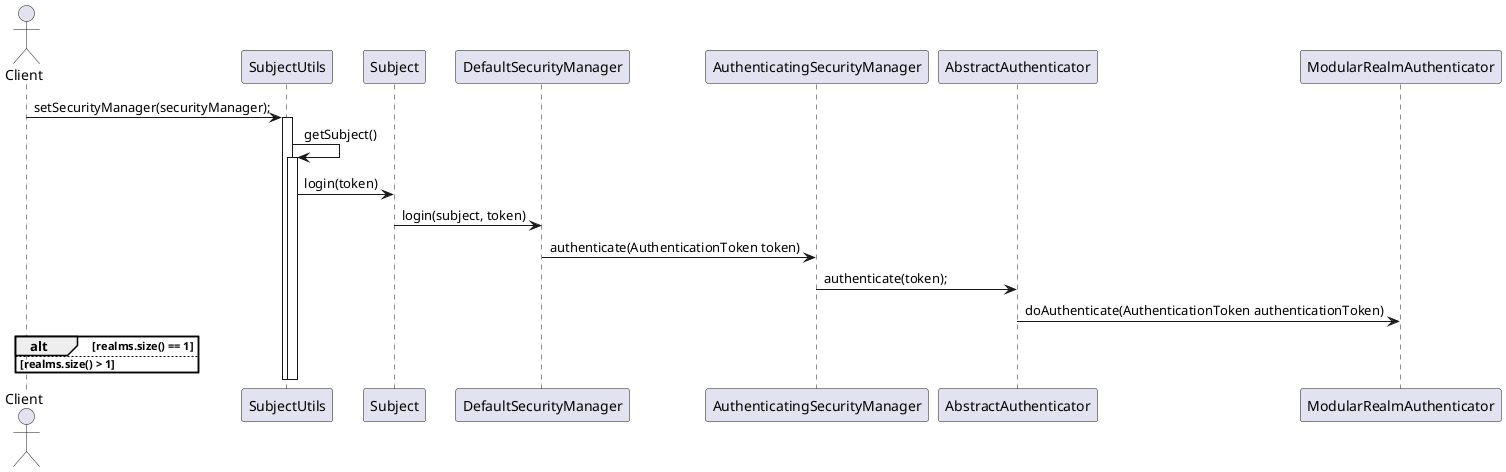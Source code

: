 @startuml
actor Client

Client -> SubjectUtils: setSecurityManager(securityManager);
activate SubjectUtils
    SubjectUtils -> SubjectUtils: getSubject()
    activate SubjectUtils
        SubjectUtils -> Subject: login(token)
        Subject -> DefaultSecurityManager: login(subject, token)
        DefaultSecurityManager -> AuthenticatingSecurityManager: authenticate(AuthenticationToken token)
        AuthenticatingSecurityManager -> AbstractAuthenticator: authenticate(token);
        AbstractAuthenticator -> ModularRealmAuthenticator: doAuthenticate(AuthenticationToken authenticationToken)
        alt realms.size() == 1

        else realms.size() > 1

        end
    deactivate SubjectUtils
deactivate SubjectUtils

@enduml